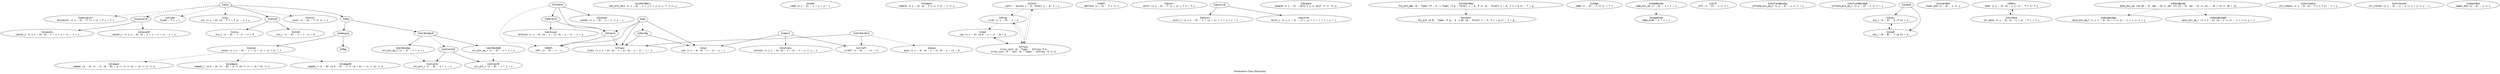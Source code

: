 digraph Is {
  label = "Predicative Class Hierarchy"

  node [fontname = monospace]

  // IsMetric [label = "\N"]
  IsAntidistr [label = "\N\nantidistr (x y : A) : f (x + y) = f y + f x"]
  IsAntisym [label = "\N\nantisym (x y : A) (a : x ~ y) (b : y ~ x) : x = y"]
  IsApart [label = "\N"]
  IsAssoc [label = "\N\nassoc (x y z : A) : x * (y * z) = (x * y) * z"]
  IsAsym [label = "\N\nasym (x y : A) (a : x ~ y) (b : y ~ x) : 0"]
  IsCancelL [label = "\N\ncancel_l (x y z : A) (a : x + z = y + z) : x = y"]
  IsCancelLR [label = "\N"]
  IsCancelR [label = "\N\ncancel_r (x y z : A) (a : z + x = z + y) : x = y"]
  IsCohOrdRels [label = "\N\ncoh_ord_rels (x y : A) : x < y <-> x <= y /\\ x <> y"]
  IsComm [label = "\N\ncomm (x y : A) : x * y = y * x"]
  IsComono [label = "\N\ncomono (x y : A) (a : f x <= f y) : x <= y"]
  IsCompat [label = "\N\ncompat (a : A) (x : C) (b : B) : a *< (x >* b) = (a *< x) >* b"]
  IsCompatL [label = "\N\ncompat_l (a b : A) (x : B) : a *< (b *< x) = (a * b) *< x"]
  IsCompatR [label = "\N\ncompat_r (x : B) (a b : A) : x >* (a * b) = (x >* a) >* b"]
  IsConnex [label = "\N\nconnex (x y : A) : x ~ y \\/ y ~ x"]
  IsContr [label = "\N\ncontr : exists x : A, forall y : A, x = y"]
  IsCotrans [label = "\N\ncotrans (x y z : A) (a : x ~ z) : x ~ y \\/ y ~ z"]
  IsDefl [label = "\N\ndeflate (x : A) : f x <= x"]
  IsDistr [label = "\N\ndistr (x y : A) : f (x + y) = f x + f y"]
  IsDistrL [label = "\N\ndistr_l (x y z : A) : x * (y + z) = x * y + x * z"]
  IsDistrLR [label = "\N"]
  IsDistrR [label = "\N\ndistr_r (x y z : A) : (x + y) * z = x * z + y * z"]
  IsEq [label = "\N"]
  IsExpand [label = "\N\ncontract (x y : A) : dist (f x) (f y) <= dist x y"]
  IsExpand [label = "\N\nexpand (x y : A) : dist x y <= dist (f x) (f y)"]
  IsFixed [label = "\N\nfixed : f x = x"]
  IsFunExt [label = "\N\nfun_ext (A B : Type) (f g : A -> B) (a : forall x : A, f x = g x) : f = g"]
  IsFunExtDep [label = "\N\nfun_ext_dep (A : Type) (P : A -> Type) (f g : forall x : A, P x) (a : forall x : A, f x = g x) : f = g"]
  IsGrp [label = "\N"]
  IsIdem [label = "\N\nidem (x : A) : f (f x) = f x"]
  IsIdemBinOp [label = "\N\nidem_bin_op (x : A) : x * x = x"]
  IsIdemElem [label = "\N\nidem_elem : x * x = x"]
  IsInfl [label = "\N\ninfl (x : A) : x <= f x"]
  IsInflateBinOpL [label = "\N\ninflate_bin_op_l (x y : A) : y <= x + y"]
  IsInflateBinOpR [label = "\N\ninflate_bin_op_r (x y : A) : x <= x + y"]
  IsInj [label = "\N\ninj (x y : A) (a : f x = f y) : x = y"]
  IsInvL [label = "\N\ninv_l (x : A) : (- x) + x = 0"]
  IsInvLR [label = "\N"]
  IsInvR [label = "\N\ninv_r (x : A) : x + (- x) = 0"]
  IsInvol [label = "\N\ninvol (x : A) : f (f x) = x"]
  IsIrrefl [label = "\N\nirrefl (x : A) : ~ (x ~ x)"]
  IsIsoL [label = "\N\niso_l (a : A) : g (f a) = a"]
  IsIsoLR [label = "\N"]
  IsIsoR [label = "\N\niso_r (b : B) : f (g b) = b"]
  IsLowerBnd [label = "\N\nlower_bnd (y : A) : x <= y"]
  IsMag [label = "\N"]
  IsMon [label = "\N"]
  IsMono [label = "\N\nmono (x y : A) (a : x <= y) : f x <= f y"]
  IsMonoBinOp [label = "\N\nmono_bin_op (x0 y0 : A) (a0 : x0 <= y0) (x1 y1 : A) (a1 : x1 <= y1) : x0 + x1 <= y0 + y1"]
  IsMonoBinOpL [label = "\N\nmono_bin_op_l (x y z : A) (a : x <= y) : z + x <= z + y"]
  IsMonoBinOpR [label = "\N\nmono_bin_op_r (x y z : A) (a : x <= y) : x + z <= y + z"]
  IsPartEq [label = "\N"]
  IsPartOrd [label = "\N"]
  IsPreord [label = "\N"]
  IsProp [label = "\N\nirrel (x y : A) : x = y"]
  IsRefl [label = "\N\nrefl (x : A) : x ~ x"]
  IsSemigrp [label = "\N"]
  IsSet [label = "\N\nuip (x y : A) (a b : x = y) : a = b"]
  IsStrComono [label = "\N\nstr_comono (x y : A) (a : f x < f y) : x < y"]
  IsStrConnex [label = "\N\nstr_connex (x y : A) : x ~ y \\/ x = y \\/ y ~ x"]
  IsStrMono [label = "\N\nstr_mono (x y : A) (a : x < y) : f x < f y"]
  IsSym [label = "\N\nsym (x y : A) (a : x ~ y) : y ~ x"]
  IsTotOrd [label = "\N"]
  IsTrans [label = "\N\ntrans (x y z : A) (a : x ~ y) (b : y ~ z) : x ~ z"]
  IsTrunc [label = "\N\ntrunc_zero (A : Type) : IsTrunc O A\ntrunc_succ (n : nat) (A : Type) : IsTrunc (S n) A"]
  IsUnlActL [label = "\N\nunl_act_l (x : B) : 1 * x = x"]
  IsUnlActLR [label = "\N"]
  IsUnlActR [label = "\N\nunl_act_r (x : B) : x * 1 = x"]
  IsUnlBinOpL [label = "\N\nunl_bin_op_l (x : A) : 1 * x = x"]
  IsUnlBinOpLR [label = "\N"]
  IsUnlBinOpR [label = "\N\nunl_bin_op_r (x : A) : x * 1 = x"]
  IsUpperBnd [label = "\N\nupper_bnd (y : A) : y <= x"]

  // Superclasses and Substructures

  edge [style = solid]

  // This Library

  IsApart -> IsCotrans
  IsApart -> IsIrrefl
  IsApart -> IsSym
  IsCancelLR -> IsCancelL
  IsCancelLR -> IsCancelR
  IsDistrLR -> IsDistrL
  IsDistrLR -> IsDistrR
  IsGrp -> IsInvLR
  IsGrp -> IsMon
  IsInvLR -> IsInvL
  IsInvLR -> IsInvR
  IsIsoLR -> IsIsoL
  IsIsoLR -> IsIsoR
  IsMon -> IsSemigrp
  IsMon -> IsUnlBinOpLR
  IsSemigrp -> IsAssoc
  IsSemigrp -> IsMag
  IsTotOrd -> IsConnex
  IsTotOrd -> IsPartOrd
  IsTotOrd -> IsPreord
  IsUnlActLR -> IsUnlActL
  IsUnlActLR -> IsUnlActR
  IsUnlBinOpLR -> IsUnlBinOpL
  IsUnlBinOpLR -> IsUnlBinOpR

  // Other Libraries

  IsEq -> IsRefl
  IsEq -> IsSym
  IsEq -> IsTrans
  IsPartEq -> IsSym
  IsPartEq -> IsTrans
  IsPartOrd -> IsAntisym
  IsPartOrd -> IsPreord
  IsPreord -> IsRefl
  IsPreord -> IsTrans
  IsStrPartOrd -> IsIrrefl
  IsStrPartOrd -> IsTrans

  // Subclasses and Instances

  edge [style = dashed]

  // This Library

  IsAssoc -> IsCompat
  IsAssoc -> IsCompatL
  IsAssoc -> IsCompatR
  IsContr -> IsProp
  IsContr -> IsTrunc
  IsFunExtDep -> IsFunExt
  IsGrp -> IsAntidistr
  IsGrp -> IsCancelLR
  IsGrp -> IsFixed
  IsGrp -> IsInj
  IsGrp -> IsInvol
  IsIdemBinOp -> IsIdemElem
  IsIsoL -> IsIsoR
  IsIsoR -> IsIsoL
  IsMono -> IsStrMono
  IsMonoBinOp -> IsMonoBinOpL
  IsMonoBinOp -> IsMonoBinOpR
  IsProp -> IsSet
  IsProp -> IsTrunc
  IsSet -> IsTrunc
  IsStrMono -> IsMono
  IsTotOrd -> IsRefl
  IsTrunc -> IsContr
  IsTrunc -> IsProp
  IsTrunc -> IsSet
  IsUnlBinOpL -> IsUnlActL
  IsUnlBinOpLR -> IsUnlActLR
  IsUnlBinOpR -> IsUnlActR

  // Other Libraries

  IsEq -> IsPartEq
  IsEq -> IsPreord
  IsStrPartOrd -> IsAsym
}
